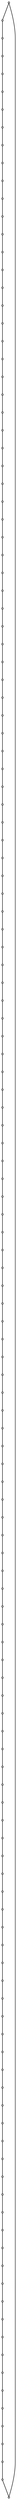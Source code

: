 graph random1012484 {
	node [shape=point fillcolor=white]
	1 [ pos = "0.637007,3.142550!"]
	2 [ pos = "16.911210,14.272744!"]
	3 [ pos = "8.074976,7.090822!"]
	4 [ pos = "19.096121,12.396224!"]
	5 [ pos = "18.760212,14.738066!"]
	6 [ pos = "3.059294,10.627610!"]
	7 [ pos = "17.239529,11.481950!"]
	8 [ pos = "13.138738,14.966878!"]
	9 [ pos = "15.824435,9.027277!"]
	10 [ pos = "1.993467,7.172472!"]
	11 [ pos = "4.238513,8.017884!"]
	12 [ pos = "12.483275,19.031046!"]
	13 [ pos = "8.317514,2.855505!"]
	14 [ pos = "14.187758,3.676724!"]
	15 [ pos = "3.224574,10.924257!"]
	16 [ pos = "7.670523,3.861581!"]
	17 [ pos = "14.066807,4.527924!"]
	18 [ pos = "18.134325,2.087974!"]
	19 [ pos = "11.618746,17.176638!"]
	20 [ pos = "14.484198,10.325149!"]
	21 [ pos = "11.860895,17.543492!"]
	22 [ pos = "0.898951,9.046616!"]
	23 [ pos = "8.971634,14.037689!"]
	24 [ pos = "3.959686,4.742261!"]
	25 [ pos = "3.011158,5.953153!"]
	26 [ pos = "11.914733,7.249670!"]
	27 [ pos = "13.971037,4.344200!"]
	28 [ pos = "6.226908,2.234743!"]
	29 [ pos = "7.199704,0.360858!"]
	30 [ pos = "5.911466,10.424279!"]
	31 [ pos = "11.285115,13.581989!"]
	32 [ pos = "14.285860,5.298113!"]
	33 [ pos = "18.109913,12.366376!"]
	34 [ pos = "7.386087,9.674851!"]
	35 [ pos = "9.489205,1.816477!"]
	36 [ pos = "20.000000,1.296292!"]
	37 [ pos = "19.359970,0.845143!"]
	38 [ pos = "10.342908,8.277795!"]
	39 [ pos = "14.882831,14.302593!"]
	40 [ pos = "13.020056,17.893989!"]
	41 [ pos = "0.201938,4.880981!"]
	42 [ pos = "5.089851,14.172974!"]
	43 [ pos = "9.225181,11.316759!"]
	44 [ pos = "16.407717,16.424886!"]
	45 [ pos = "11.677617,2.265375!"]
	46 [ pos = "6.795356,2.908923!"]
	47 [ pos = "15.847364,1.027407!"]
	48 [ pos = "8.207036,13.903469!"]
	49 [ pos = "13.393784,15.593123!"]
	50 [ pos = "3.524511,2.829181!"]
	51 [ pos = "17.409601,3.470703!"]
	52 [ pos = "4.125473,16.715762!"]
	53 [ pos = "4.315845,14.468380!"]
	54 [ pos = "4.939749,19.198677!"]
	55 [ pos = "8.717165,17.959805!"]
	56 [ pos = "17.038857,8.919103!"]
	57 [ pos = "2.786978,2.074900!"]
	58 [ pos = "3.038269,12.012159!"]
	59 [ pos = "13.391659,19.445986!"]
	60 [ pos = "8.383236,5.015467!"]
	61 [ pos = "1.657552,15.178592!"]
	62 [ pos = "7.924390,17.504916!"]
	63 [ pos = "16.206000,16.131427!"]
	64 [ pos = "11.354576,9.545975!"]
	65 [ pos = "11.670741,14.879087!"]
	66 [ pos = "12.375156,9.026534!"]
	67 [ pos = "18.349790,16.500628!"]
	68 [ pos = "5.688487,2.611827!"]
	69 [ pos = "10.915200,10.628236!"]
	70 [ pos = "1.756695,19.632365!"]
	71 [ pos = "8.534232,18.795552!"]
	72 [ pos = "8.497660,11.321210!"]
	73 [ pos = "0.816644,11.535929!"]
	74 [ pos = "3.279561,14.208303!"]
	75 [ pos = "10.928106,11.662797!"]
	76 [ pos = "19.223770,12.585658!"]
	77 [ pos = "6.787581,7.094352!"]
	78 [ pos = "10.036766,2.939773!"]
	79 [ pos = "3.171970,1.337534!"]
	80 [ pos = "12.485748,14.842711!"]
	81 [ pos = "16.216621,4.807095!"]
	82 [ pos = "3.815437,14.512602!"]
	83 [ pos = "1.253914,9.503923!"]
	84 [ pos = "17.124430,12.169114!"]
	85 [ pos = "0.078351,18.881125!"]
	86 [ pos = "11.747671,8.612583!"]
	87 [ pos = "17.622869,0.191523!"]
	88 [ pos = "19.933793,18.439512!"]
	89 [ pos = "11.727452,3.159546!"]
	90 [ pos = "12.594007,2.601750!"]
	91 [ pos = "14.822343,11.763968!"]
	92 [ pos = "15.187408,1.556116!"]
	93 [ pos = "18.858320,5.170366!"]
	94 [ pos = "4.495889,1.976481!"]
	95 [ pos = "6.507899,16.981636!"]
	96 [ pos = "16.819193,2.670712!"]
	97 [ pos = "1.734923,0.580821!"]
	98 [ pos = "17.183314,2.988837!"]
	99 [ pos = "10.084745,14.253935!"]
	100 [ pos = "15.157952,10.163095!"]
	101 [ pos = "13.081252,6.851815!"]
	102 [ pos = "18.775678,10.650312!"]
	103 [ pos = "7.043337,18.655663!"]
	104 [ pos = "9.036016,18.770789!"]
	105 [ pos = "1.761401,1.576214!"]
	106 [ pos = "1.318731,16.583744!"]
	107 [ pos = "13.340182,16.506139!"]
	108 [ pos = "18.139860,12.144694!"]
	109 [ pos = "1.622696,2.581940!"]
	110 [ pos = "14.121175,8.130595!"]
	111 [ pos = "19.563577,10.886560!"]
	112 [ pos = "10.801307,1.244691!"]
	113 [ pos = "11.467381,7.930813!"]
	114 [ pos = "4.233528,1.498317!"]
	115 [ pos = "2.130940,19.391480!"]
	116 [ pos = "11.661412,15.212191!"]
	117 [ pos = "6.189486,10.383282!"]
	118 [ pos = "5.808695,13.232823!"]
	119 [ pos = "8.985137,14.844710!"]
	120 [ pos = "11.949804,10.746537!"]
	121 [ pos = "16.420924,13.268535!"]
	122 [ pos = "7.276473,9.707298!"]
	123 [ pos = "9.720865,5.362525!"]
	124 [ pos = "1.798183,11.343561!"]
	125 [ pos = "7.944465,15.919358!"]
	126 [ pos = "19.474156,7.454233!"]
	127 [ pos = "6.752110,10.221655!"]
	128 [ pos = "8.698924,18.219490!"]
	129 [ pos = "18.152468,12.932452!"]
	130 [ pos = "19.717807,0.229599!"]
	131 [ pos = "12.270124,11.325411!"]
	132 [ pos = "15.441790,18.459609!"]
	133 [ pos = "1.654885,1.196676!"]
	134 [ pos = "11.638624,10.640021!"]
	135 [ pos = "16.041387,3.534620!"]
	136 [ pos = "1.332750,12.408503!"]
	137 [ pos = "16.803154,8.609223!"]
	138 [ pos = "2.061992,6.470211!"]
	139 [ pos = "13.971748,3.860176!"]
	140 [ pos = "17.813772,1.862405!"]
	141 [ pos = "19.779534,17.234120!"]

	1 -- 109
	109 -- 105
	105 -- 133
	133 -- 97
	97 -- 79
	79 -- 57
	57 -- 50
	50 -- 94
	94 -- 114
	114 -- 68
	68 -- 28
	28 -- 46
	46 -- 16
	16 -- 13
	13 -- 35
	35 -- 78
	78 -- 89
	89 -- 45
	45 -- 90
	90 -- 139
	139 -- 14
	14 -- 27
	27 -- 17
	17 -- 32
	32 -- 101
	101 -- 26
	26 -- 113
	113 -- 86
	86 -- 66
	66 -- 64
	64 -- 134
	134 -- 120
	120 -- 131
	131 -- 75
	75 -- 69
	69 -- 43
	43 -- 72
	72 -- 34
	34 -- 122
	122 -- 127
	127 -- 117
	117 -- 30
	30 -- 15
	15 -- 6
	6 -- 58
	58 -- 124
	124 -- 73
	73 -- 136
	136 -- 74
	74 -- 82
	82 -- 53
	53 -- 42
	42 -- 118
	118 -- 48
	48 -- 23
	23 -- 119
	119 -- 99
	99 -- 31
	31 -- 65
	65 -- 116
	116 -- 80
	80 -- 8
	8 -- 49
	49 -- 107
	107 -- 40
	40 -- 21
	21 -- 19
	19 -- 12
	12 -- 59
	59 -- 132
	132 -- 44
	44 -- 63
	63 -- 2
	2 -- 121
	121 -- 84
	84 -- 7
	7 -- 108
	108 -- 33
	33 -- 129
	129 -- 4
	4 -- 76
	76 -- 111
	111 -- 102
	102 -- 56
	56 -- 137
	137 -- 9
	9 -- 100
	100 -- 20
	20 -- 91
	91 -- 39
	39 -- 5
	5 -- 67
	67 -- 141
	141 -- 88
	88 -- 104
	104 -- 71
	71 -- 128
	128 -- 55
	55 -- 62
	62 -- 103
	103 -- 95
	95 -- 125
	125 -- 52
	52 -- 54
	54 -- 115
	115 -- 70
	70 -- 85
	85 -- 106
	106 -- 61
	61 -- 83
	83 -- 22
	22 -- 10
	10 -- 138
	138 -- 25
	25 -- 24
	24 -- 11
	11 -- 77
	77 -- 3
	3 -- 60
	60 -- 123
	123 -- 38
	38 -- 110
	110 -- 81
	81 -- 135
	135 -- 96
	96 -- 98
	98 -- 51
	51 -- 18
	18 -- 140
	140 -- 87
	87 -- 37
	37 -- 130
	130 -- 36
	36 -- 93
	93 -- 126
	126 -- 92
	92 -- 47
	47 -- 112
	112 -- 29
	29 -- 41
	41 -- 1
}